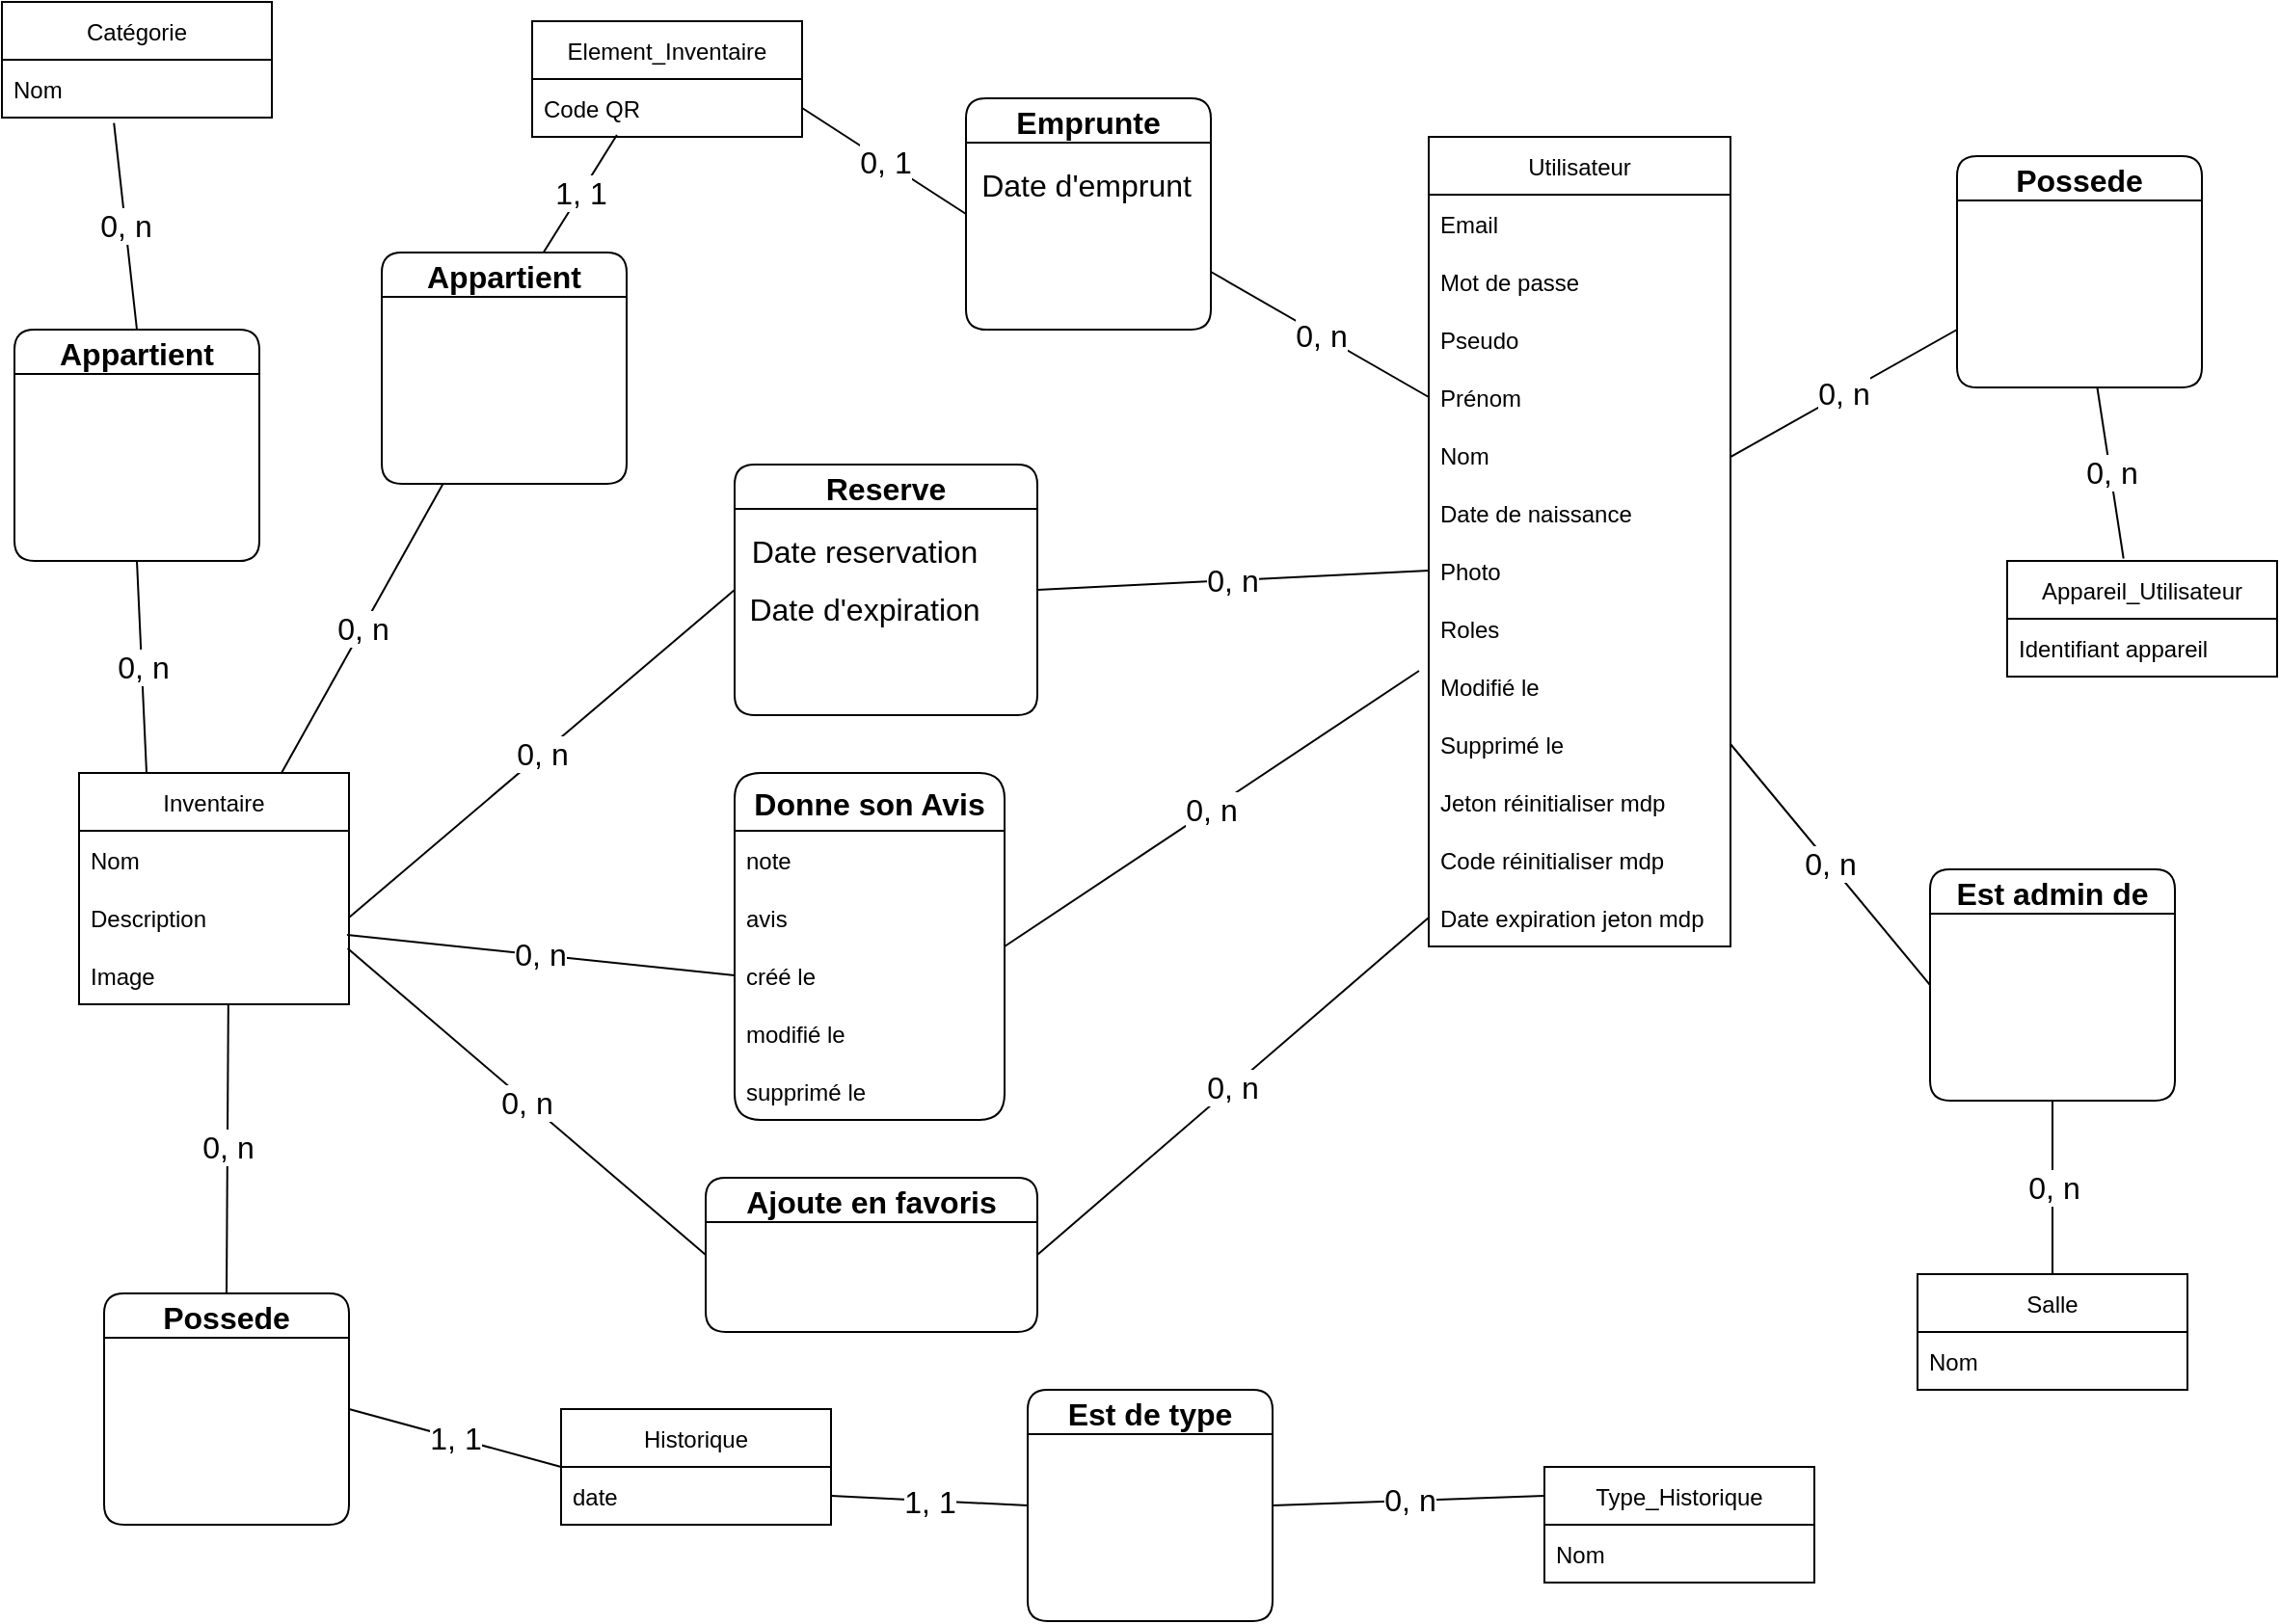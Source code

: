<mxfile version="20.0.4" type="github">
  <diagram id="dv-ZWWxis_PRo5Uor3_I" name="Page-1">
    <mxGraphModel dx="3773" dy="1589" grid="1" gridSize="10" guides="1" tooltips="1" connect="1" arrows="1" fold="1" page="1" pageScale="1" pageWidth="827" pageHeight="1169" math="0" shadow="0">
      <root>
        <mxCell id="0" />
        <mxCell id="1" parent="0" />
        <mxCell id="2o7B3H9-to9zMrX0VSLG-1" value="Catégorie" style="swimlane;fontStyle=0;childLayout=stackLayout;horizontal=1;startSize=30;horizontalStack=0;resizeParent=1;resizeParentMax=0;resizeLast=0;collapsible=1;marginBottom=0;" vertex="1" parent="1">
          <mxGeometry x="-600" y="180" width="140" height="60" as="geometry" />
        </mxCell>
        <mxCell id="2o7B3H9-to9zMrX0VSLG-2" value="Nom" style="text;strokeColor=none;fillColor=none;align=left;verticalAlign=middle;spacingLeft=4;spacingRight=4;overflow=hidden;points=[[0,0.5],[1,0.5]];portConstraint=eastwest;rotatable=0;" vertex="1" parent="2o7B3H9-to9zMrX0VSLG-1">
          <mxGeometry y="30" width="140" height="30" as="geometry" />
        </mxCell>
        <mxCell id="2o7B3H9-to9zMrX0VSLG-114" value="0, n" style="edgeStyle=none;rounded=0;orthogonalLoop=1;jettySize=auto;html=1;exitX=0.25;exitY=0;exitDx=0;exitDy=0;entryX=0.5;entryY=1;entryDx=0;entryDy=0;fontSize=16;endArrow=none;endFill=0;" edge="1" parent="1" source="2o7B3H9-to9zMrX0VSLG-17" target="2o7B3H9-to9zMrX0VSLG-121">
          <mxGeometry relative="1" as="geometry">
            <mxPoint x="-526.68" y="449.88" as="targetPoint" />
          </mxGeometry>
        </mxCell>
        <mxCell id="2o7B3H9-to9zMrX0VSLG-17" value="Inventaire" style="swimlane;fontStyle=0;childLayout=stackLayout;horizontal=1;startSize=30;horizontalStack=0;resizeParent=1;resizeParentMax=0;resizeLast=0;collapsible=1;marginBottom=0;" vertex="1" parent="1">
          <mxGeometry x="-560" y="580" width="140" height="120" as="geometry" />
        </mxCell>
        <mxCell id="2o7B3H9-to9zMrX0VSLG-18" value="Nom    " style="text;strokeColor=none;fillColor=none;align=left;verticalAlign=middle;spacingLeft=4;spacingRight=4;overflow=hidden;points=[[0,0.5],[1,0.5]];portConstraint=eastwest;rotatable=0;" vertex="1" parent="2o7B3H9-to9zMrX0VSLG-17">
          <mxGeometry y="30" width="140" height="30" as="geometry" />
        </mxCell>
        <mxCell id="2o7B3H9-to9zMrX0VSLG-19" value="Description" style="text;strokeColor=none;fillColor=none;align=left;verticalAlign=middle;spacingLeft=4;spacingRight=4;overflow=hidden;points=[[0,0.5],[1,0.5]];portConstraint=eastwest;rotatable=0;" vertex="1" parent="2o7B3H9-to9zMrX0VSLG-17">
          <mxGeometry y="60" width="140" height="30" as="geometry" />
        </mxCell>
        <mxCell id="2o7B3H9-to9zMrX0VSLG-20" value="Image" style="text;strokeColor=none;fillColor=none;align=left;verticalAlign=middle;spacingLeft=4;spacingRight=4;overflow=hidden;points=[[0,0.5],[1,0.5]];portConstraint=eastwest;rotatable=0;" vertex="1" parent="2o7B3H9-to9zMrX0VSLG-17">
          <mxGeometry y="90" width="140" height="30" as="geometry" />
        </mxCell>
        <mxCell id="2o7B3H9-to9zMrX0VSLG-95" value="0, n" style="edgeStyle=none;rounded=0;orthogonalLoop=1;jettySize=auto;html=1;entryX=0;entryY=0.75;entryDx=0;entryDy=0;fontSize=16;endArrow=none;endFill=0;" edge="1" parent="1" source="2o7B3H9-to9zMrX0VSLG-25" target="2o7B3H9-to9zMrX0VSLG-126">
          <mxGeometry relative="1" as="geometry">
            <mxPoint x="515" y="200" as="targetPoint" />
          </mxGeometry>
        </mxCell>
        <mxCell id="2o7B3H9-to9zMrX0VSLG-25" value="Utilisateur" style="swimlane;fontStyle=0;childLayout=stackLayout;horizontal=1;startSize=30;horizontalStack=0;resizeParent=1;resizeParentMax=0;resizeLast=0;collapsible=1;marginBottom=0;" vertex="1" parent="1">
          <mxGeometry x="140" y="250" width="156.5" height="420" as="geometry" />
        </mxCell>
        <mxCell id="2o7B3H9-to9zMrX0VSLG-26" value="Email    " style="text;strokeColor=none;fillColor=none;align=left;verticalAlign=middle;spacingLeft=4;spacingRight=4;overflow=hidden;points=[[0,0.5],[1,0.5]];portConstraint=eastwest;rotatable=0;" vertex="1" parent="2o7B3H9-to9zMrX0VSLG-25">
          <mxGeometry y="30" width="156.5" height="30" as="geometry" />
        </mxCell>
        <mxCell id="2o7B3H9-to9zMrX0VSLG-27" value="Mot de passe" style="text;strokeColor=none;fillColor=none;align=left;verticalAlign=middle;spacingLeft=4;spacingRight=4;overflow=hidden;points=[[0,0.5],[1,0.5]];portConstraint=eastwest;rotatable=0;" vertex="1" parent="2o7B3H9-to9zMrX0VSLG-25">
          <mxGeometry y="60" width="156.5" height="30" as="geometry" />
        </mxCell>
        <mxCell id="2o7B3H9-to9zMrX0VSLG-28" value="Pseudo    " style="text;strokeColor=none;fillColor=none;align=left;verticalAlign=middle;spacingLeft=4;spacingRight=4;overflow=hidden;points=[[0,0.5],[1,0.5]];portConstraint=eastwest;rotatable=0;" vertex="1" parent="2o7B3H9-to9zMrX0VSLG-25">
          <mxGeometry y="90" width="156.5" height="30" as="geometry" />
        </mxCell>
        <mxCell id="2o7B3H9-to9zMrX0VSLG-71" value="Prénom        " style="text;strokeColor=none;fillColor=none;align=left;verticalAlign=middle;spacingLeft=4;spacingRight=4;overflow=hidden;points=[[0,0.5],[1,0.5]];portConstraint=eastwest;rotatable=0;" vertex="1" parent="2o7B3H9-to9zMrX0VSLG-25">
          <mxGeometry y="120" width="156.5" height="30" as="geometry" />
        </mxCell>
        <mxCell id="2o7B3H9-to9zMrX0VSLG-72" value="Nom" style="text;strokeColor=none;fillColor=none;align=left;verticalAlign=middle;spacingLeft=4;spacingRight=4;overflow=hidden;points=[[0,0.5],[1,0.5]];portConstraint=eastwest;rotatable=0;" vertex="1" parent="2o7B3H9-to9zMrX0VSLG-25">
          <mxGeometry y="150" width="156.5" height="30" as="geometry" />
        </mxCell>
        <mxCell id="2o7B3H9-to9zMrX0VSLG-73" value="Date de naissance" style="text;strokeColor=none;fillColor=none;align=left;verticalAlign=middle;spacingLeft=4;spacingRight=4;overflow=hidden;points=[[0,0.5],[1,0.5]];portConstraint=eastwest;rotatable=0;" vertex="1" parent="2o7B3H9-to9zMrX0VSLG-25">
          <mxGeometry y="180" width="156.5" height="30" as="geometry" />
        </mxCell>
        <mxCell id="2o7B3H9-to9zMrX0VSLG-74" value="Photo" style="text;strokeColor=none;fillColor=none;align=left;verticalAlign=middle;spacingLeft=4;spacingRight=4;overflow=hidden;points=[[0,0.5],[1,0.5]];portConstraint=eastwest;rotatable=0;" vertex="1" parent="2o7B3H9-to9zMrX0VSLG-25">
          <mxGeometry y="210" width="156.5" height="30" as="geometry" />
        </mxCell>
        <mxCell id="2o7B3H9-to9zMrX0VSLG-75" value="Roles" style="text;strokeColor=none;fillColor=none;align=left;verticalAlign=middle;spacingLeft=4;spacingRight=4;overflow=hidden;points=[[0,0.5],[1,0.5]];portConstraint=eastwest;rotatable=0;" vertex="1" parent="2o7B3H9-to9zMrX0VSLG-25">
          <mxGeometry y="240" width="156.5" height="30" as="geometry" />
        </mxCell>
        <mxCell id="2o7B3H9-to9zMrX0VSLG-76" value="Modifié le" style="text;strokeColor=none;fillColor=none;align=left;verticalAlign=middle;spacingLeft=4;spacingRight=4;overflow=hidden;points=[[0,0.5],[1,0.5]];portConstraint=eastwest;rotatable=0;" vertex="1" parent="2o7B3H9-to9zMrX0VSLG-25">
          <mxGeometry y="270" width="156.5" height="30" as="geometry" />
        </mxCell>
        <mxCell id="2o7B3H9-to9zMrX0VSLG-77" value="Supprimé le" style="text;strokeColor=none;fillColor=none;align=left;verticalAlign=middle;spacingLeft=4;spacingRight=4;overflow=hidden;points=[[0,0.5],[1,0.5]];portConstraint=eastwest;rotatable=0;" vertex="1" parent="2o7B3H9-to9zMrX0VSLG-25">
          <mxGeometry y="300" width="156.5" height="30" as="geometry" />
        </mxCell>
        <mxCell id="2o7B3H9-to9zMrX0VSLG-78" value="Jeton réinitialiser mdp" style="text;strokeColor=none;fillColor=none;align=left;verticalAlign=middle;spacingLeft=4;spacingRight=4;overflow=hidden;points=[[0,0.5],[1,0.5]];portConstraint=eastwest;rotatable=0;" vertex="1" parent="2o7B3H9-to9zMrX0VSLG-25">
          <mxGeometry y="330" width="156.5" height="30" as="geometry" />
        </mxCell>
        <mxCell id="2o7B3H9-to9zMrX0VSLG-79" value="Code réinitialiser mdp" style="text;strokeColor=none;fillColor=none;align=left;verticalAlign=middle;spacingLeft=4;spacingRight=4;overflow=hidden;points=[[0,0.5],[1,0.5]];portConstraint=eastwest;rotatable=0;" vertex="1" parent="2o7B3H9-to9zMrX0VSLG-25">
          <mxGeometry y="360" width="156.5" height="30" as="geometry" />
        </mxCell>
        <mxCell id="2o7B3H9-to9zMrX0VSLG-80" value="Date expiration jeton mdp" style="text;strokeColor=none;fillColor=none;align=left;verticalAlign=middle;spacingLeft=4;spacingRight=4;overflow=hidden;points=[[0,0.5],[1,0.5]];portConstraint=eastwest;rotatable=0;" vertex="1" parent="2o7B3H9-to9zMrX0VSLG-25">
          <mxGeometry y="390" width="156.5" height="30" as="geometry" />
        </mxCell>
        <mxCell id="2o7B3H9-to9zMrX0VSLG-87" value="0, n" style="edgeStyle=none;rounded=0;orthogonalLoop=1;jettySize=auto;html=1;exitX=0;exitY=0.25;exitDx=0;exitDy=0;fontSize=16;endArrow=none;endFill=0;entryX=1;entryY=0.5;entryDx=0;entryDy=0;" edge="1" parent="1" source="2o7B3H9-to9zMrX0VSLG-33" target="2o7B3H9-to9zMrX0VSLG-123">
          <mxGeometry relative="1" as="geometry">
            <mxPoint x="130" y="831" as="targetPoint" />
          </mxGeometry>
        </mxCell>
        <mxCell id="2o7B3H9-to9zMrX0VSLG-33" value="Type_Historique" style="swimlane;fontStyle=0;childLayout=stackLayout;horizontal=1;startSize=30;horizontalStack=0;resizeParent=1;resizeParentMax=0;resizeLast=0;collapsible=1;marginBottom=0;" vertex="1" parent="1">
          <mxGeometry x="200" y="940" width="140" height="60" as="geometry" />
        </mxCell>
        <mxCell id="2o7B3H9-to9zMrX0VSLG-34" value="Nom" style="text;strokeColor=none;fillColor=none;align=left;verticalAlign=middle;spacingLeft=4;spacingRight=4;overflow=hidden;points=[[0,0.5],[1,0.5]];portConstraint=eastwest;rotatable=0;" vertex="1" parent="2o7B3H9-to9zMrX0VSLG-33">
          <mxGeometry y="30" width="140" height="30" as="geometry" />
        </mxCell>
        <mxCell id="2o7B3H9-to9zMrX0VSLG-113" value="1, 1" style="edgeStyle=none;rounded=0;orthogonalLoop=1;jettySize=auto;html=1;exitX=0;exitY=0.5;exitDx=0;exitDy=0;fontSize=16;endArrow=none;endFill=0;entryX=1;entryY=0.5;entryDx=0;entryDy=0;" edge="1" parent="1" source="2o7B3H9-to9zMrX0VSLG-37" target="2o7B3H9-to9zMrX0VSLG-122">
          <mxGeometry relative="1" as="geometry">
            <mxPoint x="-410" y="890" as="targetPoint" />
          </mxGeometry>
        </mxCell>
        <mxCell id="2o7B3H9-to9zMrX0VSLG-37" value="Historique" style="swimlane;fontStyle=0;childLayout=stackLayout;horizontal=1;startSize=30;horizontalStack=0;resizeParent=1;resizeParentMax=0;resizeLast=0;collapsible=1;marginBottom=0;" vertex="1" parent="1">
          <mxGeometry x="-310" y="910" width="140" height="60" as="geometry" />
        </mxCell>
        <mxCell id="2o7B3H9-to9zMrX0VSLG-38" value="date    " style="text;strokeColor=none;fillColor=none;align=left;verticalAlign=middle;spacingLeft=4;spacingRight=4;overflow=hidden;points=[[0,0.5],[1,0.5]];portConstraint=eastwest;rotatable=0;" vertex="1" parent="2o7B3H9-to9zMrX0VSLG-37">
          <mxGeometry y="30" width="140" height="30" as="geometry" />
        </mxCell>
        <mxCell id="2o7B3H9-to9zMrX0VSLG-49" value="Element_Inventaire" style="swimlane;fontStyle=0;childLayout=stackLayout;horizontal=1;startSize=30;horizontalStack=0;resizeParent=1;resizeParentMax=0;resizeLast=0;collapsible=1;marginBottom=0;" vertex="1" parent="1">
          <mxGeometry x="-325" y="190" width="140" height="60" as="geometry" />
        </mxCell>
        <mxCell id="2o7B3H9-to9zMrX0VSLG-50" value="Code QR" style="text;strokeColor=none;fillColor=none;align=left;verticalAlign=middle;spacingLeft=4;spacingRight=4;overflow=hidden;points=[[0,0.5],[1,0.5]];portConstraint=eastwest;rotatable=0;" vertex="1" parent="2o7B3H9-to9zMrX0VSLG-49">
          <mxGeometry y="30" width="140" height="30" as="geometry" />
        </mxCell>
        <mxCell id="2o7B3H9-to9zMrX0VSLG-53" value="Salle" style="swimlane;fontStyle=0;childLayout=stackLayout;horizontal=1;startSize=30;horizontalStack=0;resizeParent=1;resizeParentMax=0;resizeLast=0;collapsible=1;marginBottom=0;" vertex="1" parent="1">
          <mxGeometry x="393.5" y="840" width="140" height="60" as="geometry" />
        </mxCell>
        <mxCell id="2o7B3H9-to9zMrX0VSLG-54" value="Nom" style="text;strokeColor=none;fillColor=none;align=left;verticalAlign=middle;spacingLeft=4;spacingRight=4;overflow=hidden;points=[[0,0.5],[1,0.5]];portConstraint=eastwest;rotatable=0;" vertex="1" parent="2o7B3H9-to9zMrX0VSLG-53">
          <mxGeometry y="30" width="140" height="30" as="geometry" />
        </mxCell>
        <mxCell id="2o7B3H9-to9zMrX0VSLG-57" value="Appareil_Utilisateur" style="swimlane;fontStyle=0;childLayout=stackLayout;horizontal=1;startSize=30;horizontalStack=0;resizeParent=1;resizeParentMax=0;resizeLast=0;collapsible=1;marginBottom=0;" vertex="1" parent="1">
          <mxGeometry x="440" y="470" width="140" height="60" as="geometry" />
        </mxCell>
        <mxCell id="2o7B3H9-to9zMrX0VSLG-58" value="Identifiant appareil" style="text;strokeColor=none;fillColor=none;align=left;verticalAlign=middle;spacingLeft=4;spacingRight=4;overflow=hidden;points=[[0,0.5],[1,0.5]];portConstraint=eastwest;rotatable=0;" vertex="1" parent="2o7B3H9-to9zMrX0VSLG-57">
          <mxGeometry y="30" width="140" height="30" as="geometry" />
        </mxCell>
        <mxCell id="2o7B3H9-to9zMrX0VSLG-88" value="1, 1" style="edgeStyle=none;rounded=0;orthogonalLoop=1;jettySize=auto;html=1;exitX=0;exitY=0.5;exitDx=0;exitDy=0;entryX=1;entryY=0.5;entryDx=0;entryDy=0;fontSize=16;endArrow=none;endFill=0;" edge="1" parent="1" source="2o7B3H9-to9zMrX0VSLG-123" target="2o7B3H9-to9zMrX0VSLG-38">
          <mxGeometry relative="1" as="geometry">
            <mxPoint x="10" y="810" as="sourcePoint" />
          </mxGeometry>
        </mxCell>
        <mxCell id="2o7B3H9-to9zMrX0VSLG-107" value="0, n" style="edgeStyle=none;rounded=0;orthogonalLoop=1;jettySize=auto;html=1;entryX=0.75;entryY=0;entryDx=0;entryDy=0;fontSize=16;endArrow=none;endFill=0;exitX=0.25;exitY=1;exitDx=0;exitDy=0;" edge="1" parent="1" source="2o7B3H9-to9zMrX0VSLG-129" target="2o7B3H9-to9zMrX0VSLG-17">
          <mxGeometry relative="1" as="geometry">
            <mxPoint x="-370.704" y="485" as="sourcePoint" />
          </mxGeometry>
        </mxCell>
        <mxCell id="2o7B3H9-to9zMrX0VSLG-116" value="1, 1" style="edgeStyle=none;rounded=0;orthogonalLoop=1;jettySize=auto;html=1;entryX=0.314;entryY=0.967;entryDx=0;entryDy=0;entryPerimeter=0;fontSize=16;endArrow=none;endFill=0;exitX=0.661;exitY=-0.001;exitDx=0;exitDy=0;exitPerimeter=0;" edge="1" parent="1" source="2o7B3H9-to9zMrX0VSLG-129" target="2o7B3H9-to9zMrX0VSLG-50">
          <mxGeometry relative="1" as="geometry">
            <mxPoint x="-282.348" y="320" as="sourcePoint" />
          </mxGeometry>
        </mxCell>
        <mxCell id="2o7B3H9-to9zMrX0VSLG-105" value="0, n" style="edgeStyle=none;rounded=0;orthogonalLoop=1;jettySize=auto;html=1;fontSize=16;endArrow=none;endFill=0;exitX=0.5;exitY=1;exitDx=0;exitDy=0;" edge="1" parent="1" source="2o7B3H9-to9zMrX0VSLG-125" target="2o7B3H9-to9zMrX0VSLG-53">
          <mxGeometry relative="1" as="geometry">
            <mxPoint x="490" y="750" as="sourcePoint" />
          </mxGeometry>
        </mxCell>
        <mxCell id="2o7B3H9-to9zMrX0VSLG-104" value="0, n" style="edgeStyle=none;rounded=0;orthogonalLoop=1;jettySize=auto;html=1;exitX=1;exitY=0.5;exitDx=0;exitDy=0;fontSize=16;endArrow=none;endFill=0;entryX=0;entryY=0.5;entryDx=0;entryDy=0;" edge="1" parent="1" source="2o7B3H9-to9zMrX0VSLG-77" target="2o7B3H9-to9zMrX0VSLG-125">
          <mxGeometry relative="1" as="geometry">
            <mxPoint x="350" y="615.217" as="targetPoint" />
          </mxGeometry>
        </mxCell>
        <mxCell id="2o7B3H9-to9zMrX0VSLG-115" value="0, n" style="edgeStyle=none;rounded=0;orthogonalLoop=1;jettySize=auto;html=1;entryX=0.415;entryY=1.094;entryDx=0;entryDy=0;entryPerimeter=0;fontSize=16;endArrow=none;endFill=0;exitX=0.5;exitY=0;exitDx=0;exitDy=0;" edge="1" parent="1" source="2o7B3H9-to9zMrX0VSLG-121" target="2o7B3H9-to9zMrX0VSLG-2">
          <mxGeometry relative="1" as="geometry">
            <mxPoint x="-540.775" y="330" as="sourcePoint" />
          </mxGeometry>
        </mxCell>
        <mxCell id="2o7B3H9-to9zMrX0VSLG-109" style="edgeStyle=none;rounded=0;orthogonalLoop=1;jettySize=auto;html=1;entryX=0.553;entryY=1.014;entryDx=0;entryDy=0;entryPerimeter=0;fontSize=16;endArrow=none;endFill=0;exitX=0.5;exitY=0;exitDx=0;exitDy=0;" edge="1" parent="1" source="2o7B3H9-to9zMrX0VSLG-122" target="2o7B3H9-to9zMrX0VSLG-20">
          <mxGeometry relative="1" as="geometry">
            <mxPoint x="-464.529" y="820" as="sourcePoint" />
          </mxGeometry>
        </mxCell>
        <mxCell id="2o7B3H9-to9zMrX0VSLG-151" value="0, n" style="edgeLabel;html=1;align=center;verticalAlign=middle;resizable=0;points=[];fontSize=16;" vertex="1" connectable="0" parent="2o7B3H9-to9zMrX0VSLG-109">
          <mxGeometry x="0.016" relative="1" as="geometry">
            <mxPoint as="offset" />
          </mxGeometry>
        </mxCell>
        <mxCell id="2o7B3H9-to9zMrX0VSLG-120" value="0, 1" style="edgeStyle=none;rounded=0;orthogonalLoop=1;jettySize=auto;html=1;entryX=1;entryY=0.5;entryDx=0;entryDy=0;fontSize=16;endArrow=none;endFill=0;exitX=0;exitY=0.5;exitDx=0;exitDy=0;" edge="1" parent="1" source="2o7B3H9-to9zMrX0VSLG-128" target="2o7B3H9-to9zMrX0VSLG-50">
          <mxGeometry relative="1" as="geometry">
            <mxPoint x="-120.0" y="284.535" as="sourcePoint" />
          </mxGeometry>
        </mxCell>
        <mxCell id="2o7B3H9-to9zMrX0VSLG-117" value="0, n" style="edgeStyle=none;rounded=0;orthogonalLoop=1;jettySize=auto;html=1;entryX=1;entryY=0.5;entryDx=0;entryDy=0;fontSize=16;endArrow=none;endFill=0;exitX=0;exitY=0.5;exitDx=0;exitDy=0;" edge="1" parent="1" source="2o7B3H9-to9zMrX0VSLG-130" target="2o7B3H9-to9zMrX0VSLG-19">
          <mxGeometry relative="1" as="geometry">
            <mxPoint x="-200" y="590" as="sourcePoint" />
          </mxGeometry>
        </mxCell>
        <mxCell id="2o7B3H9-to9zMrX0VSLG-118" value="0, n" style="edgeStyle=none;rounded=0;orthogonalLoop=1;jettySize=auto;html=1;entryX=0;entryY=0.5;entryDx=0;entryDy=0;fontSize=16;endArrow=none;endFill=0;exitX=1;exitY=0.5;exitDx=0;exitDy=0;" edge="1" parent="1" source="2o7B3H9-to9zMrX0VSLG-130" target="2o7B3H9-to9zMrX0VSLG-74">
          <mxGeometry relative="1" as="geometry">
            <mxPoint x="-100" y="560" as="sourcePoint" />
          </mxGeometry>
        </mxCell>
        <mxCell id="2o7B3H9-to9zMrX0VSLG-119" value="0, n" style="edgeStyle=none;rounded=0;orthogonalLoop=1;jettySize=auto;html=1;exitX=0;exitY=0.5;exitDx=0;exitDy=0;fontSize=16;endArrow=none;endFill=0;entryX=1;entryY=0.75;entryDx=0;entryDy=0;" edge="1" parent="1" source="2o7B3H9-to9zMrX0VSLG-71" target="2o7B3H9-to9zMrX0VSLG-128">
          <mxGeometry relative="1" as="geometry">
            <mxPoint x="10" y="320" as="targetPoint" />
          </mxGeometry>
        </mxCell>
        <mxCell id="2o7B3H9-to9zMrX0VSLG-121" value="Appartient" style="swimlane;rounded=1;fontSize=16;startSize=23;" vertex="1" parent="1">
          <mxGeometry x="-593.5" y="350" width="127" height="120" as="geometry" />
        </mxCell>
        <mxCell id="2o7B3H9-to9zMrX0VSLG-122" value="Possede" style="swimlane;rounded=1;fontSize=16;startSize=23;" vertex="1" parent="1">
          <mxGeometry x="-547" y="850" width="127" height="120" as="geometry" />
        </mxCell>
        <mxCell id="2o7B3H9-to9zMrX0VSLG-123" value="Est de type" style="swimlane;rounded=1;fontSize=16;startSize=23;" vertex="1" parent="1">
          <mxGeometry x="-68" y="900" width="127" height="120" as="geometry" />
        </mxCell>
        <mxCell id="2o7B3H9-to9zMrX0VSLG-125" value="Est admin de" style="swimlane;rounded=1;fontSize=16;startSize=23;" vertex="1" parent="1">
          <mxGeometry x="400" y="630" width="127" height="120" as="geometry" />
        </mxCell>
        <mxCell id="2o7B3H9-to9zMrX0VSLG-150" value="0, n" style="edgeStyle=none;rounded=0;orthogonalLoop=1;jettySize=auto;html=1;fontSize=16;endArrow=none;endFill=0;entryX=0.431;entryY=-0.021;entryDx=0;entryDy=0;entryPerimeter=0;" edge="1" parent="1" source="2o7B3H9-to9zMrX0VSLG-126" target="2o7B3H9-to9zMrX0VSLG-57">
          <mxGeometry relative="1" as="geometry">
            <mxPoint x="490" y="460" as="targetPoint" />
          </mxGeometry>
        </mxCell>
        <mxCell id="2o7B3H9-to9zMrX0VSLG-126" value="Possede" style="swimlane;rounded=1;fontSize=16;startSize=23;" vertex="1" parent="1">
          <mxGeometry x="414" y="260" width="127" height="120" as="geometry" />
        </mxCell>
        <mxCell id="2o7B3H9-to9zMrX0VSLG-128" value="Emprunte" style="swimlane;rounded=1;fontSize=16;startSize=23;" vertex="1" parent="1">
          <mxGeometry x="-100" y="230" width="127" height="120" as="geometry" />
        </mxCell>
        <mxCell id="2o7B3H9-to9zMrX0VSLG-132" value="Date d&#39;emprunt" style="text;html=1;align=center;verticalAlign=middle;resizable=0;points=[];autosize=1;strokeColor=none;fillColor=none;fontSize=16;" vertex="1" parent="2o7B3H9-to9zMrX0VSLG-128">
          <mxGeometry x="-3" y="30" width="130" height="30" as="geometry" />
        </mxCell>
        <mxCell id="2o7B3H9-to9zMrX0VSLG-129" value="Appartient" style="swimlane;rounded=1;fontSize=16;startSize=23;" vertex="1" parent="1">
          <mxGeometry x="-403" y="310" width="127" height="120" as="geometry" />
        </mxCell>
        <mxCell id="2o7B3H9-to9zMrX0VSLG-130" value="Reserve" style="swimlane;rounded=1;fontSize=16;startSize=23;" vertex="1" parent="1">
          <mxGeometry x="-220" y="420" width="157" height="130" as="geometry" />
        </mxCell>
        <mxCell id="2o7B3H9-to9zMrX0VSLG-133" value="Date reservation" style="text;html=1;align=center;verticalAlign=middle;resizable=0;points=[];autosize=1;strokeColor=none;fillColor=none;fontSize=16;" vertex="1" parent="2o7B3H9-to9zMrX0VSLG-130">
          <mxGeometry x="-3" y="30" width="140" height="30" as="geometry" />
        </mxCell>
        <mxCell id="2o7B3H9-to9zMrX0VSLG-136" value="Date d&#39;expiration" style="text;html=1;align=center;verticalAlign=middle;resizable=0;points=[];autosize=1;strokeColor=none;fillColor=none;fontSize=16;" vertex="1" parent="2o7B3H9-to9zMrX0VSLG-130">
          <mxGeometry x="-3" y="60" width="140" height="30" as="geometry" />
        </mxCell>
        <mxCell id="2o7B3H9-to9zMrX0VSLG-138" value="0, n" style="edgeStyle=none;rounded=0;orthogonalLoop=1;jettySize=auto;html=1;entryX=0;entryY=0.5;entryDx=0;entryDy=0;fontSize=16;endArrow=none;endFill=0;exitX=1;exitY=0.5;exitDx=0;exitDy=0;" edge="1" parent="1" source="2o7B3H9-to9zMrX0VSLG-137" target="2o7B3H9-to9zMrX0VSLG-80">
          <mxGeometry relative="1" as="geometry" />
        </mxCell>
        <mxCell id="2o7B3H9-to9zMrX0VSLG-139" value="0, n" style="edgeStyle=none;rounded=0;orthogonalLoop=1;jettySize=auto;html=1;exitX=0;exitY=0.5;exitDx=0;exitDy=0;entryX=0.995;entryY=0.035;entryDx=0;entryDy=0;entryPerimeter=0;fontSize=16;endArrow=none;endFill=0;" edge="1" parent="1" source="2o7B3H9-to9zMrX0VSLG-137" target="2o7B3H9-to9zMrX0VSLG-20">
          <mxGeometry relative="1" as="geometry" />
        </mxCell>
        <mxCell id="2o7B3H9-to9zMrX0VSLG-137" value="Ajoute en favoris" style="swimlane;rounded=1;fontSize=16;startSize=23;" vertex="1" parent="1">
          <mxGeometry x="-235" y="790" width="172" height="80" as="geometry" />
        </mxCell>
        <mxCell id="2o7B3H9-to9zMrX0VSLG-147" value="0, n" style="edgeStyle=none;rounded=0;orthogonalLoop=1;jettySize=auto;html=1;exitX=1;exitY=0.5;exitDx=0;exitDy=0;entryX=-0.032;entryY=0.233;entryDx=0;entryDy=0;entryPerimeter=0;fontSize=16;endArrow=none;endFill=0;" edge="1" parent="1" source="2o7B3H9-to9zMrX0VSLG-141" target="2o7B3H9-to9zMrX0VSLG-76">
          <mxGeometry relative="1" as="geometry" />
        </mxCell>
        <mxCell id="2o7B3H9-to9zMrX0VSLG-141" value="Donne son Avis" style="swimlane;fontStyle=1;childLayout=stackLayout;horizontal=1;startSize=30;horizontalStack=0;resizeParent=1;resizeParentMax=0;resizeLast=0;collapsible=1;marginBottom=0;rounded=1;fontSize=16;" vertex="1" parent="1">
          <mxGeometry x="-220" y="580" width="140" height="180" as="geometry" />
        </mxCell>
        <mxCell id="2o7B3H9-to9zMrX0VSLG-142" value="note" style="text;strokeColor=none;fillColor=none;align=left;verticalAlign=middle;spacingLeft=4;spacingRight=4;overflow=hidden;points=[[0,0.5],[1,0.5]];portConstraint=eastwest;rotatable=0;" vertex="1" parent="2o7B3H9-to9zMrX0VSLG-141">
          <mxGeometry y="30" width="140" height="30" as="geometry" />
        </mxCell>
        <mxCell id="2o7B3H9-to9zMrX0VSLG-143" value="avis " style="text;strokeColor=none;fillColor=none;align=left;verticalAlign=middle;spacingLeft=4;spacingRight=4;overflow=hidden;points=[[0,0.5],[1,0.5]];portConstraint=eastwest;rotatable=0;" vertex="1" parent="2o7B3H9-to9zMrX0VSLG-141">
          <mxGeometry y="60" width="140" height="30" as="geometry" />
        </mxCell>
        <mxCell id="2o7B3H9-to9zMrX0VSLG-144" value="créé le" style="text;strokeColor=none;fillColor=none;align=left;verticalAlign=middle;spacingLeft=4;spacingRight=4;overflow=hidden;points=[[0,0.5],[1,0.5]];portConstraint=eastwest;rotatable=0;" vertex="1" parent="2o7B3H9-to9zMrX0VSLG-141">
          <mxGeometry y="90" width="140" height="30" as="geometry" />
        </mxCell>
        <mxCell id="2o7B3H9-to9zMrX0VSLG-145" value="modifié le" style="text;strokeColor=none;fillColor=none;align=left;verticalAlign=middle;spacingLeft=4;spacingRight=4;overflow=hidden;points=[[0,0.5],[1,0.5]];portConstraint=eastwest;rotatable=0;" vertex="1" parent="2o7B3H9-to9zMrX0VSLG-141">
          <mxGeometry y="120" width="140" height="30" as="geometry" />
        </mxCell>
        <mxCell id="2o7B3H9-to9zMrX0VSLG-146" value="supprimé le" style="text;strokeColor=none;fillColor=none;align=left;verticalAlign=middle;spacingLeft=4;spacingRight=4;overflow=hidden;points=[[0,0.5],[1,0.5]];portConstraint=eastwest;rotatable=0;" vertex="1" parent="2o7B3H9-to9zMrX0VSLG-141">
          <mxGeometry y="150" width="140" height="30" as="geometry" />
        </mxCell>
        <mxCell id="2o7B3H9-to9zMrX0VSLG-148" value="0, n" style="edgeStyle=none;rounded=0;orthogonalLoop=1;jettySize=auto;html=1;exitX=0.993;exitY=0.8;exitDx=0;exitDy=0;entryX=0;entryY=0.5;entryDx=0;entryDy=0;fontSize=16;endArrow=none;endFill=0;exitPerimeter=0;" edge="1" parent="1" source="2o7B3H9-to9zMrX0VSLG-19" target="2o7B3H9-to9zMrX0VSLG-144">
          <mxGeometry relative="1" as="geometry" />
        </mxCell>
      </root>
    </mxGraphModel>
  </diagram>
</mxfile>
